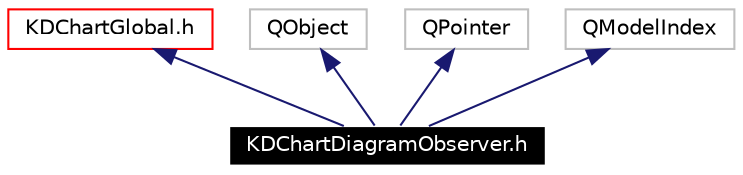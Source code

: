 digraph G
{
  edge [fontname="Helvetica",fontsize=10,labelfontname="Helvetica",labelfontsize=10];
  node [fontname="Helvetica",fontsize=10,shape=record];
  Node1474 [label="KDChartDiagramObserver.h",height=0.2,width=0.4,color="white", fillcolor="black", style="filled" fontcolor="white"];
  Node1475 -> Node1474 [dir=back,color="midnightblue",fontsize=10,style="solid",fontname="Helvetica"];
  Node1475 [label="KDChartGlobal.h",height=0.2,width=0.4,color="red",URL="$_k_d_chart_global_8h.html"];
  Node1481 -> Node1474 [dir=back,color="midnightblue",fontsize=10,style="solid",fontname="Helvetica"];
  Node1481 [label="QObject",height=0.2,width=0.4,color="grey75"];
  Node1482 -> Node1474 [dir=back,color="midnightblue",fontsize=10,style="solid",fontname="Helvetica"];
  Node1482 [label="QPointer",height=0.2,width=0.4,color="grey75"];
  Node1483 -> Node1474 [dir=back,color="midnightblue",fontsize=10,style="solid",fontname="Helvetica"];
  Node1483 [label="QModelIndex",height=0.2,width=0.4,color="grey75"];
}
